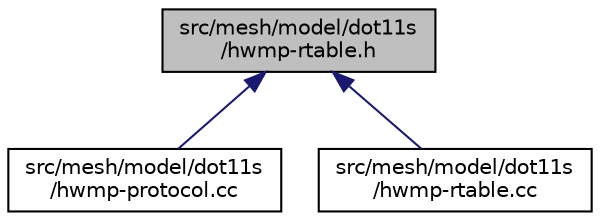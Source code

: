 digraph "src/mesh/model/dot11s/hwmp-rtable.h"
{
 // LATEX_PDF_SIZE
  edge [fontname="Helvetica",fontsize="10",labelfontname="Helvetica",labelfontsize="10"];
  node [fontname="Helvetica",fontsize="10",shape=record];
  Node1 [label="src/mesh/model/dot11s\l/hwmp-rtable.h",height=0.2,width=0.4,color="black", fillcolor="grey75", style="filled", fontcolor="black",tooltip=" "];
  Node1 -> Node2 [dir="back",color="midnightblue",fontsize="10",style="solid",fontname="Helvetica"];
  Node2 [label="src/mesh/model/dot11s\l/hwmp-protocol.cc",height=0.2,width=0.4,color="black", fillcolor="white", style="filled",URL="$hwmp-protocol_8cc.html",tooltip=" "];
  Node1 -> Node3 [dir="back",color="midnightblue",fontsize="10",style="solid",fontname="Helvetica"];
  Node3 [label="src/mesh/model/dot11s\l/hwmp-rtable.cc",height=0.2,width=0.4,color="black", fillcolor="white", style="filled",URL="$hwmp-rtable_8cc.html",tooltip=" "];
}
